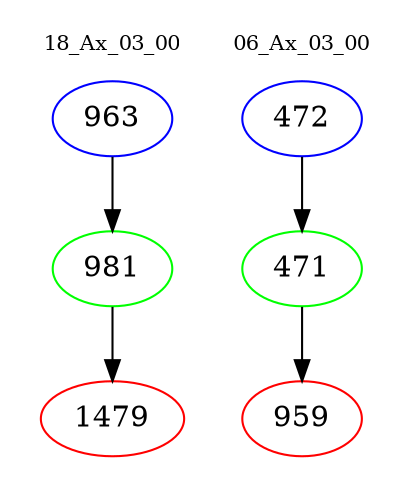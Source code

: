 digraph{
subgraph cluster_0 {
color = white
label = "18_Ax_03_00";
fontsize=10;
T0_963 [label="963", color="blue"]
T0_963 -> T0_981 [color="black"]
T0_981 [label="981", color="green"]
T0_981 -> T0_1479 [color="black"]
T0_1479 [label="1479", color="red"]
}
subgraph cluster_1 {
color = white
label = "06_Ax_03_00";
fontsize=10;
T1_472 [label="472", color="blue"]
T1_472 -> T1_471 [color="black"]
T1_471 [label="471", color="green"]
T1_471 -> T1_959 [color="black"]
T1_959 [label="959", color="red"]
}
}
